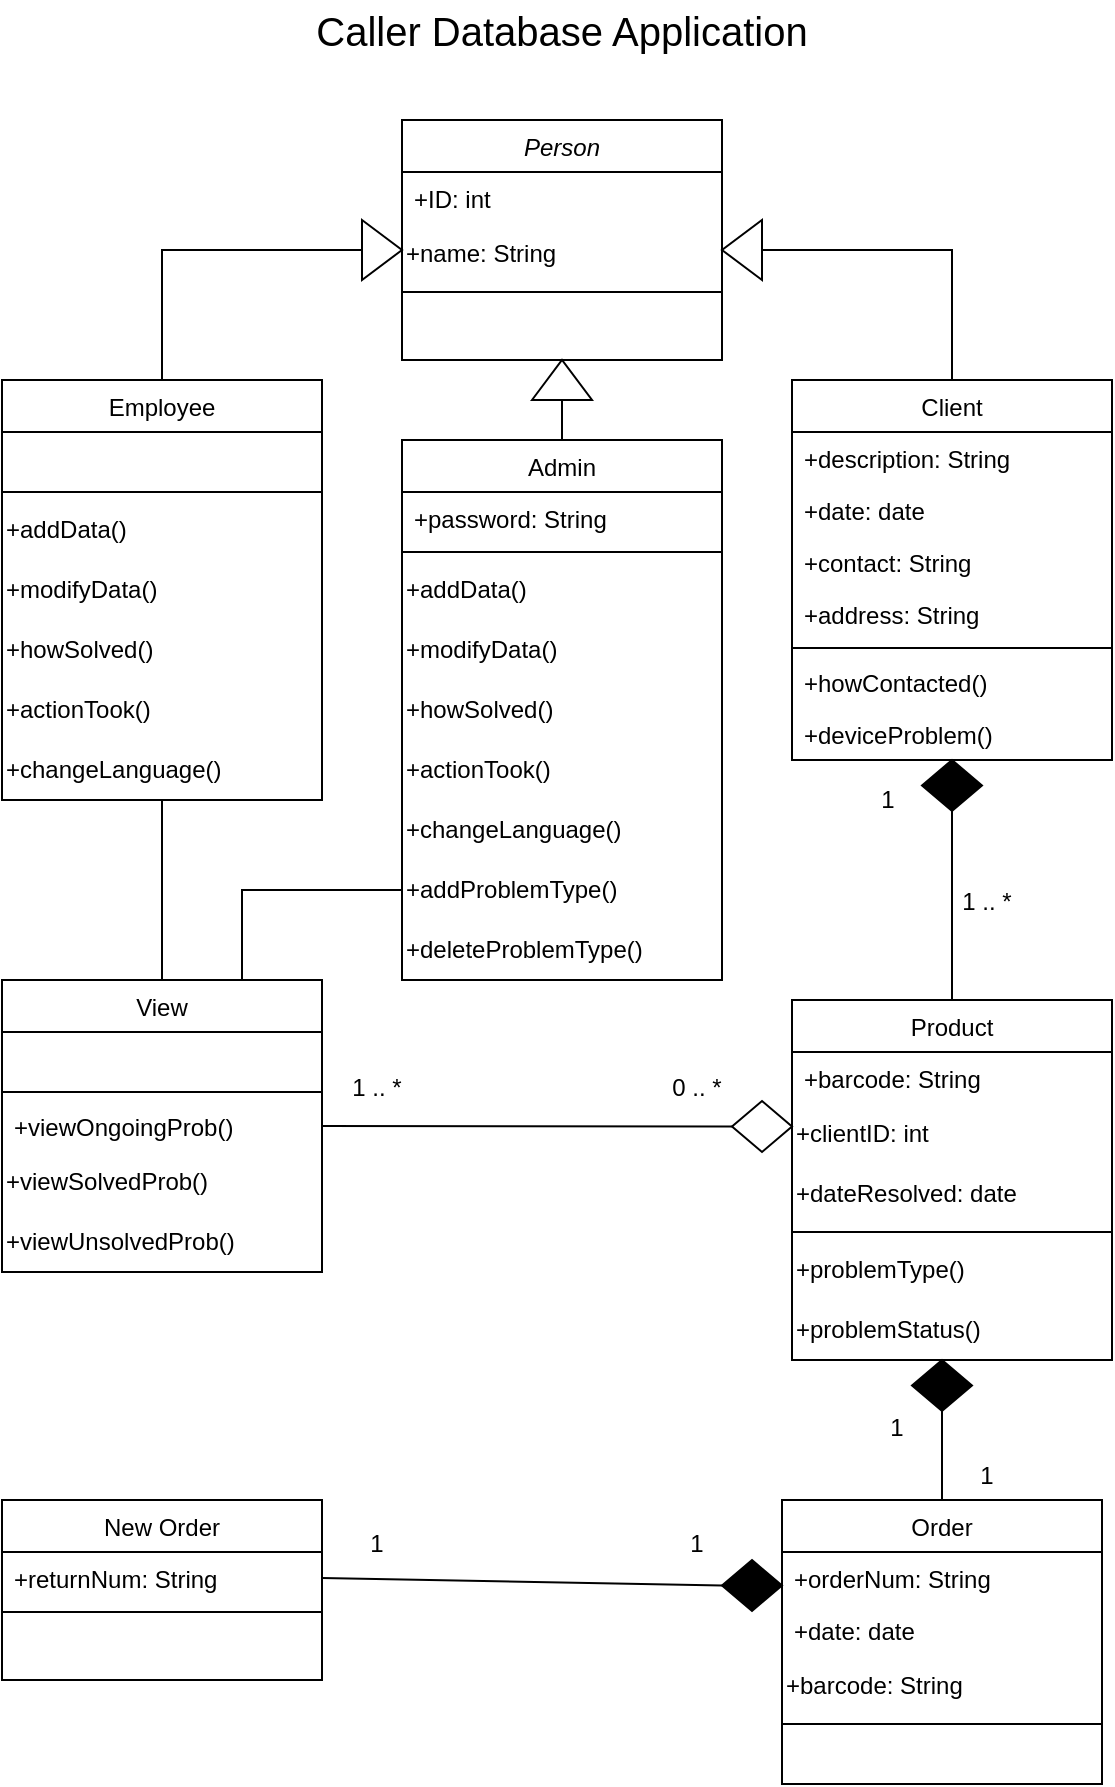 <mxfile version="20.5.3" type="device"><diagram id="C5RBs43oDa-KdzZeNtuy" name="Page-1"><mxGraphModel dx="878" dy="700" grid="1" gridSize="10" guides="1" tooltips="1" connect="1" arrows="1" fold="1" page="1" pageScale="1" pageWidth="827" pageHeight="1169" math="0" shadow="0"><root><mxCell id="WIyWlLk6GJQsqaUBKTNV-0"/><mxCell id="WIyWlLk6GJQsqaUBKTNV-1" parent="WIyWlLk6GJQsqaUBKTNV-0"/><mxCell id="zkfFHV4jXpPFQw0GAbJ--0" value="Employee" style="swimlane;fontStyle=0;align=center;verticalAlign=top;childLayout=stackLayout;horizontal=1;startSize=26;horizontalStack=0;resizeParent=1;resizeLast=0;collapsible=1;marginBottom=0;rounded=0;shadow=0;strokeWidth=1;" parent="WIyWlLk6GJQsqaUBKTNV-1" vertex="1"><mxGeometry x="120" y="220" width="160" height="210" as="geometry"><mxRectangle x="230" y="140" width="160" height="26" as="alternateBounds"/></mxGeometry></mxCell><mxCell id="zkfFHV4jXpPFQw0GAbJ--1" value=" " style="text;align=left;verticalAlign=top;spacingLeft=4;spacingRight=4;overflow=hidden;rotatable=0;points=[[0,0.5],[1,0.5]];portConstraint=eastwest;" parent="zkfFHV4jXpPFQw0GAbJ--0" vertex="1"><mxGeometry y="26" width="160" height="26" as="geometry"/></mxCell><mxCell id="zkfFHV4jXpPFQw0GAbJ--4" value="" style="line;html=1;strokeWidth=1;align=left;verticalAlign=middle;spacingTop=-1;spacingLeft=3;spacingRight=3;rotatable=0;labelPosition=right;points=[];portConstraint=eastwest;" parent="zkfFHV4jXpPFQw0GAbJ--0" vertex="1"><mxGeometry y="52" width="160" height="8" as="geometry"/></mxCell><mxCell id="BUkGn7Y-wMWL0ChWUloj-6" value="+addData()" style="text;html=1;align=left;verticalAlign=middle;resizable=0;points=[];autosize=1;strokeColor=none;fillColor=none;" parent="zkfFHV4jXpPFQw0GAbJ--0" vertex="1"><mxGeometry y="60" width="160" height="30" as="geometry"/></mxCell><mxCell id="BUkGn7Y-wMWL0ChWUloj-7" value="+modifyData()" style="text;html=1;strokeColor=none;fillColor=none;align=left;verticalAlign=middle;whiteSpace=wrap;rounded=0;" parent="zkfFHV4jXpPFQw0GAbJ--0" vertex="1"><mxGeometry y="90" width="160" height="30" as="geometry"/></mxCell><mxCell id="BUkGn7Y-wMWL0ChWUloj-8" value="+howSolved()" style="text;html=1;strokeColor=none;fillColor=none;align=left;verticalAlign=middle;whiteSpace=wrap;rounded=0;" parent="zkfFHV4jXpPFQw0GAbJ--0" vertex="1"><mxGeometry y="120" width="160" height="30" as="geometry"/></mxCell><mxCell id="BUkGn7Y-wMWL0ChWUloj-9" value="+actionTook()" style="text;html=1;strokeColor=none;fillColor=none;align=left;verticalAlign=middle;whiteSpace=wrap;rounded=0;" parent="zkfFHV4jXpPFQw0GAbJ--0" vertex="1"><mxGeometry y="150" width="160" height="30" as="geometry"/></mxCell><mxCell id="BUkGn7Y-wMWL0ChWUloj-10" value="+changeLanguage()" style="text;html=1;strokeColor=none;fillColor=none;align=left;verticalAlign=middle;whiteSpace=wrap;rounded=0;" parent="zkfFHV4jXpPFQw0GAbJ--0" vertex="1"><mxGeometry y="180" width="160" height="30" as="geometry"/></mxCell><mxCell id="zkfFHV4jXpPFQw0GAbJ--6" value="Order" style="swimlane;fontStyle=0;align=center;verticalAlign=top;childLayout=stackLayout;horizontal=1;startSize=26;horizontalStack=0;resizeParent=1;resizeLast=0;collapsible=1;marginBottom=0;rounded=0;shadow=0;strokeWidth=1;" parent="WIyWlLk6GJQsqaUBKTNV-1" vertex="1"><mxGeometry x="510" y="780" width="160" height="142" as="geometry"><mxRectangle x="130" y="380" width="160" height="26" as="alternateBounds"/></mxGeometry></mxCell><mxCell id="zkfFHV4jXpPFQw0GAbJ--7" value="+orderNum: String" style="text;align=left;verticalAlign=top;spacingLeft=4;spacingRight=4;overflow=hidden;rotatable=0;points=[[0,0.5],[1,0.5]];portConstraint=eastwest;" parent="zkfFHV4jXpPFQw0GAbJ--6" vertex="1"><mxGeometry y="26" width="160" height="26" as="geometry"/></mxCell><mxCell id="zkfFHV4jXpPFQw0GAbJ--8" value="+date: date" style="text;align=left;verticalAlign=top;spacingLeft=4;spacingRight=4;overflow=hidden;rotatable=0;points=[[0,0.5],[1,0.5]];portConstraint=eastwest;rounded=0;shadow=0;html=0;" parent="zkfFHV4jXpPFQw0GAbJ--6" vertex="1"><mxGeometry y="52" width="160" height="26" as="geometry"/></mxCell><mxCell id="BUkGn7Y-wMWL0ChWUloj-13" value="+barcode: String" style="text;html=1;strokeColor=none;fillColor=none;align=left;verticalAlign=middle;whiteSpace=wrap;rounded=0;" parent="zkfFHV4jXpPFQw0GAbJ--6" vertex="1"><mxGeometry y="78" width="160" height="30" as="geometry"/></mxCell><mxCell id="zkfFHV4jXpPFQw0GAbJ--9" value="" style="line;html=1;strokeWidth=1;align=left;verticalAlign=middle;spacingTop=-1;spacingLeft=3;spacingRight=3;rotatable=0;labelPosition=right;points=[];portConstraint=eastwest;" parent="zkfFHV4jXpPFQw0GAbJ--6" vertex="1"><mxGeometry y="108" width="160" height="8" as="geometry"/></mxCell><mxCell id="zkfFHV4jXpPFQw0GAbJ--13" value="Product" style="swimlane;fontStyle=0;align=center;verticalAlign=top;childLayout=stackLayout;horizontal=1;startSize=26;horizontalStack=0;resizeParent=1;resizeLast=0;collapsible=1;marginBottom=0;rounded=0;shadow=0;strokeWidth=1;" parent="WIyWlLk6GJQsqaUBKTNV-1" vertex="1"><mxGeometry x="515" y="530" width="160" height="180" as="geometry"><mxRectangle x="340" y="380" width="170" height="26" as="alternateBounds"/></mxGeometry></mxCell><mxCell id="zkfFHV4jXpPFQw0GAbJ--14" value="+barcode: String" style="text;align=left;verticalAlign=top;spacingLeft=4;spacingRight=4;overflow=hidden;rotatable=0;points=[[0,0.5],[1,0.5]];portConstraint=eastwest;" parent="zkfFHV4jXpPFQw0GAbJ--13" vertex="1"><mxGeometry y="26" width="160" height="26" as="geometry"/></mxCell><mxCell id="q6pzugleIxhGspy_kaoF-1" value="&lt;span style=&quot;&quot;&gt;+clientID: int&lt;/span&gt;" style="text;html=1;strokeColor=none;fillColor=none;align=left;verticalAlign=middle;whiteSpace=wrap;rounded=0;" parent="zkfFHV4jXpPFQw0GAbJ--13" vertex="1"><mxGeometry y="52" width="160" height="30" as="geometry"/></mxCell><mxCell id="rk6pkQZ7EUh5KECaaB3U-5" value="&lt;span style=&quot;&quot;&gt;+dateResolved: date&lt;/span&gt;" style="text;html=1;strokeColor=none;fillColor=none;align=left;verticalAlign=middle;whiteSpace=wrap;rounded=0;" parent="zkfFHV4jXpPFQw0GAbJ--13" vertex="1"><mxGeometry y="82" width="160" height="30" as="geometry"/></mxCell><mxCell id="zkfFHV4jXpPFQw0GAbJ--15" value="" style="line;html=1;strokeWidth=1;align=left;verticalAlign=middle;spacingTop=-1;spacingLeft=3;spacingRight=3;rotatable=0;labelPosition=right;points=[];portConstraint=eastwest;" parent="zkfFHV4jXpPFQw0GAbJ--13" vertex="1"><mxGeometry y="112" width="160" height="8" as="geometry"/></mxCell><mxCell id="BUkGn7Y-wMWL0ChWUloj-12" value="+problemType()" style="text;html=1;strokeColor=none;fillColor=none;align=left;verticalAlign=middle;whiteSpace=wrap;rounded=0;" parent="zkfFHV4jXpPFQw0GAbJ--13" vertex="1"><mxGeometry y="120" width="160" height="30" as="geometry"/></mxCell><mxCell id="rk6pkQZ7EUh5KECaaB3U-1" value="&lt;span style=&quot;&quot;&gt;+problemStatus()&lt;/span&gt;" style="text;html=1;strokeColor=none;fillColor=none;align=left;verticalAlign=middle;whiteSpace=wrap;rounded=0;" parent="zkfFHV4jXpPFQw0GAbJ--13" vertex="1"><mxGeometry y="150" width="160" height="30" as="geometry"/></mxCell><mxCell id="zkfFHV4jXpPFQw0GAbJ--17" value="Client" style="swimlane;fontStyle=0;align=center;verticalAlign=top;childLayout=stackLayout;horizontal=1;startSize=26;horizontalStack=0;resizeParent=1;resizeLast=0;collapsible=1;marginBottom=0;rounded=0;shadow=0;strokeWidth=1;" parent="WIyWlLk6GJQsqaUBKTNV-1" vertex="1"><mxGeometry x="515" y="220" width="160" height="190" as="geometry"><mxRectangle x="550" y="140" width="160" height="26" as="alternateBounds"/></mxGeometry></mxCell><mxCell id="zkfFHV4jXpPFQw0GAbJ--19" value="+description: String" style="text;align=left;verticalAlign=top;spacingLeft=4;spacingRight=4;overflow=hidden;rotatable=0;points=[[0,0.5],[1,0.5]];portConstraint=eastwest;rounded=0;shadow=0;html=0;" parent="zkfFHV4jXpPFQw0GAbJ--17" vertex="1"><mxGeometry y="26" width="160" height="26" as="geometry"/></mxCell><mxCell id="zkfFHV4jXpPFQw0GAbJ--20" value="+date: date" style="text;align=left;verticalAlign=top;spacingLeft=4;spacingRight=4;overflow=hidden;rotatable=0;points=[[0,0.5],[1,0.5]];portConstraint=eastwest;rounded=0;shadow=0;html=0;" parent="zkfFHV4jXpPFQw0GAbJ--17" vertex="1"><mxGeometry y="52" width="160" height="26" as="geometry"/></mxCell><mxCell id="zkfFHV4jXpPFQw0GAbJ--21" value="+contact: String" style="text;align=left;verticalAlign=top;spacingLeft=4;spacingRight=4;overflow=hidden;rotatable=0;points=[[0,0.5],[1,0.5]];portConstraint=eastwest;rounded=0;shadow=0;html=0;" parent="zkfFHV4jXpPFQw0GAbJ--17" vertex="1"><mxGeometry y="78" width="160" height="26" as="geometry"/></mxCell><mxCell id="zkfFHV4jXpPFQw0GAbJ--22" value="+address: String" style="text;align=left;verticalAlign=top;spacingLeft=4;spacingRight=4;overflow=hidden;rotatable=0;points=[[0,0.5],[1,0.5]];portConstraint=eastwest;rounded=0;shadow=0;html=0;" parent="zkfFHV4jXpPFQw0GAbJ--17" vertex="1"><mxGeometry y="104" width="160" height="26" as="geometry"/></mxCell><mxCell id="zkfFHV4jXpPFQw0GAbJ--23" value="" style="line;html=1;strokeWidth=1;align=left;verticalAlign=middle;spacingTop=-1;spacingLeft=3;spacingRight=3;rotatable=0;labelPosition=right;points=[];portConstraint=eastwest;" parent="zkfFHV4jXpPFQw0GAbJ--17" vertex="1"><mxGeometry y="130" width="160" height="8" as="geometry"/></mxCell><mxCell id="zkfFHV4jXpPFQw0GAbJ--24" value="+howContacted()" style="text;align=left;verticalAlign=top;spacingLeft=4;spacingRight=4;overflow=hidden;rotatable=0;points=[[0,0.5],[1,0.5]];portConstraint=eastwest;" parent="zkfFHV4jXpPFQw0GAbJ--17" vertex="1"><mxGeometry y="138" width="160" height="26" as="geometry"/></mxCell><mxCell id="zkfFHV4jXpPFQw0GAbJ--25" value="+deviceProblem()" style="text;align=left;verticalAlign=top;spacingLeft=4;spacingRight=4;overflow=hidden;rotatable=0;points=[[0,0.5],[1,0.5]];portConstraint=eastwest;" parent="zkfFHV4jXpPFQw0GAbJ--17" vertex="1"><mxGeometry y="164" width="160" height="26" as="geometry"/></mxCell><mxCell id="BUkGn7Y-wMWL0ChWUloj-1" value="Person" style="swimlane;fontStyle=2;align=center;verticalAlign=top;childLayout=stackLayout;horizontal=1;startSize=26;horizontalStack=0;resizeParent=1;resizeLast=0;collapsible=1;marginBottom=0;rounded=0;shadow=0;strokeWidth=1;" parent="WIyWlLk6GJQsqaUBKTNV-1" vertex="1"><mxGeometry x="320" y="90" width="160" height="120" as="geometry"><mxRectangle x="230" y="140" width="160" height="26" as="alternateBounds"/></mxGeometry></mxCell><mxCell id="BUkGn7Y-wMWL0ChWUloj-2" value="+ID: int" style="text;align=left;verticalAlign=top;spacingLeft=4;spacingRight=4;overflow=hidden;rotatable=0;points=[[0,0.5],[1,0.5]];portConstraint=eastwest;" parent="BUkGn7Y-wMWL0ChWUloj-1" vertex="1"><mxGeometry y="26" width="160" height="26" as="geometry"/></mxCell><mxCell id="BUkGn7Y-wMWL0ChWUloj-5" value="+name: String" style="text;html=1;strokeColor=none;fillColor=none;align=left;verticalAlign=middle;whiteSpace=wrap;rounded=0;" parent="BUkGn7Y-wMWL0ChWUloj-1" vertex="1"><mxGeometry y="52" width="160" height="30" as="geometry"/></mxCell><mxCell id="BUkGn7Y-wMWL0ChWUloj-3" value="" style="line;html=1;strokeWidth=1;align=left;verticalAlign=middle;spacingTop=-1;spacingLeft=3;spacingRight=3;rotatable=0;labelPosition=right;points=[];portConstraint=eastwest;" parent="BUkGn7Y-wMWL0ChWUloj-1" vertex="1"><mxGeometry y="82" width="160" height="8" as="geometry"/></mxCell><mxCell id="BUkGn7Y-wMWL0ChWUloj-14" value="New Order" style="swimlane;fontStyle=0;align=center;verticalAlign=top;childLayout=stackLayout;horizontal=1;startSize=26;horizontalStack=0;resizeParent=1;resizeLast=0;collapsible=1;marginBottom=0;rounded=0;shadow=0;strokeWidth=1;" parent="WIyWlLk6GJQsqaUBKTNV-1" vertex="1"><mxGeometry x="120" y="780" width="160" height="90" as="geometry"><mxRectangle x="130" y="380" width="160" height="26" as="alternateBounds"/></mxGeometry></mxCell><mxCell id="BUkGn7Y-wMWL0ChWUloj-15" value="+returnNum: String" style="text;align=left;verticalAlign=top;spacingLeft=4;spacingRight=4;overflow=hidden;rotatable=0;points=[[0,0.5],[1,0.5]];portConstraint=eastwest;" parent="BUkGn7Y-wMWL0ChWUloj-14" vertex="1"><mxGeometry y="26" width="160" height="26" as="geometry"/></mxCell><mxCell id="BUkGn7Y-wMWL0ChWUloj-18" value="" style="line;html=1;strokeWidth=1;align=left;verticalAlign=middle;spacingTop=-1;spacingLeft=3;spacingRight=3;rotatable=0;labelPosition=right;points=[];portConstraint=eastwest;" parent="BUkGn7Y-wMWL0ChWUloj-14" vertex="1"><mxGeometry y="52" width="160" height="8" as="geometry"/></mxCell><mxCell id="BUkGn7Y-wMWL0ChWUloj-19" value=" " style="text;align=left;verticalAlign=top;spacingLeft=4;spacingRight=4;overflow=hidden;rotatable=0;points=[[0,0.5],[1,0.5]];portConstraint=eastwest;" parent="BUkGn7Y-wMWL0ChWUloj-14" vertex="1"><mxGeometry y="60" width="160" height="26" as="geometry"/></mxCell><mxCell id="BUkGn7Y-wMWL0ChWUloj-21" value="View" style="swimlane;fontStyle=0;align=center;verticalAlign=top;childLayout=stackLayout;horizontal=1;startSize=26;horizontalStack=0;resizeParent=1;resizeLast=0;collapsible=1;marginBottom=0;rounded=0;shadow=0;strokeWidth=1;" parent="WIyWlLk6GJQsqaUBKTNV-1" vertex="1"><mxGeometry x="120" y="520" width="160" height="146" as="geometry"><mxRectangle x="130" y="380" width="160" height="26" as="alternateBounds"/></mxGeometry></mxCell><mxCell id="BUkGn7Y-wMWL0ChWUloj-22" value=" " style="text;align=left;verticalAlign=top;spacingLeft=4;spacingRight=4;overflow=hidden;rotatable=0;points=[[0,0.5],[1,0.5]];portConstraint=eastwest;" parent="BUkGn7Y-wMWL0ChWUloj-21" vertex="1"><mxGeometry y="26" width="160" height="26" as="geometry"/></mxCell><mxCell id="BUkGn7Y-wMWL0ChWUloj-23" value="" style="line;html=1;strokeWidth=1;align=left;verticalAlign=middle;spacingTop=-1;spacingLeft=3;spacingRight=3;rotatable=0;labelPosition=right;points=[];portConstraint=eastwest;" parent="BUkGn7Y-wMWL0ChWUloj-21" vertex="1"><mxGeometry y="52" width="160" height="8" as="geometry"/></mxCell><mxCell id="BUkGn7Y-wMWL0ChWUloj-24" value="+viewOngoingProb()" style="text;align=left;verticalAlign=top;spacingLeft=4;spacingRight=4;overflow=hidden;rotatable=0;points=[[0,0.5],[1,0.5]];portConstraint=eastwest;" parent="BUkGn7Y-wMWL0ChWUloj-21" vertex="1"><mxGeometry y="60" width="160" height="26" as="geometry"/></mxCell><mxCell id="BUkGn7Y-wMWL0ChWUloj-27" value="+viewSolvedProb()" style="text;html=1;strokeColor=none;fillColor=none;align=left;verticalAlign=middle;whiteSpace=wrap;rounded=0;" parent="BUkGn7Y-wMWL0ChWUloj-21" vertex="1"><mxGeometry y="86" width="160" height="30" as="geometry"/></mxCell><mxCell id="BUkGn7Y-wMWL0ChWUloj-29" value="+viewUnsolvedProb()" style="text;html=1;strokeColor=none;fillColor=none;align=left;verticalAlign=middle;whiteSpace=wrap;rounded=0;" parent="BUkGn7Y-wMWL0ChWUloj-21" vertex="1"><mxGeometry y="116" width="160" height="30" as="geometry"/></mxCell><mxCell id="BUkGn7Y-wMWL0ChWUloj-34" value="" style="triangle;whiteSpace=wrap;html=1;" parent="WIyWlLk6GJQsqaUBKTNV-1" vertex="1"><mxGeometry x="300" y="140" width="20" height="30" as="geometry"/></mxCell><mxCell id="BUkGn7Y-wMWL0ChWUloj-35" value="" style="endArrow=none;html=1;rounded=0;exitX=0.5;exitY=0;exitDx=0;exitDy=0;entryX=0;entryY=0.5;entryDx=0;entryDy=0;" parent="WIyWlLk6GJQsqaUBKTNV-1" source="zkfFHV4jXpPFQw0GAbJ--0" target="BUkGn7Y-wMWL0ChWUloj-34" edge="1"><mxGeometry width="50" height="50" relative="1" as="geometry"><mxPoint x="390" y="260" as="sourcePoint"/><mxPoint x="440" y="210" as="targetPoint"/><Array as="points"><mxPoint x="200" y="155"/></Array></mxGeometry></mxCell><mxCell id="BUkGn7Y-wMWL0ChWUloj-36" value="" style="triangle;whiteSpace=wrap;html=1;direction=west;" parent="WIyWlLk6GJQsqaUBKTNV-1" vertex="1"><mxGeometry x="480" y="140" width="20" height="30" as="geometry"/></mxCell><mxCell id="BUkGn7Y-wMWL0ChWUloj-37" value="" style="endArrow=none;html=1;rounded=0;exitX=0.5;exitY=0;exitDx=0;exitDy=0;entryX=0;entryY=0.5;entryDx=0;entryDy=0;" parent="WIyWlLk6GJQsqaUBKTNV-1" source="zkfFHV4jXpPFQw0GAbJ--17" target="BUkGn7Y-wMWL0ChWUloj-36" edge="1"><mxGeometry width="50" height="50" relative="1" as="geometry"><mxPoint x="390" y="260" as="sourcePoint"/><mxPoint x="440" y="210" as="targetPoint"/><Array as="points"><mxPoint x="595" y="155"/></Array></mxGeometry></mxCell><mxCell id="BUkGn7Y-wMWL0ChWUloj-39" value="" style="rhombus;whiteSpace=wrap;html=1;verticalAlign=top;fontStyle=0;startSize=26;rounded=0;shadow=0;strokeWidth=1;fillColor=#000000;" parent="WIyWlLk6GJQsqaUBKTNV-1" vertex="1"><mxGeometry x="580" y="410" width="30" height="25.5" as="geometry"/></mxCell><mxCell id="BUkGn7Y-wMWL0ChWUloj-41" value="" style="endArrow=none;html=1;rounded=0;exitX=0.5;exitY=0;exitDx=0;exitDy=0;entryX=0.5;entryY=1;entryDx=0;entryDy=0;" parent="WIyWlLk6GJQsqaUBKTNV-1" source="zkfFHV4jXpPFQw0GAbJ--13" target="BUkGn7Y-wMWL0ChWUloj-39" edge="1"><mxGeometry width="50" height="50" relative="1" as="geometry"><mxPoint x="390" y="500" as="sourcePoint"/><mxPoint x="440" y="450" as="targetPoint"/></mxGeometry></mxCell><mxCell id="BUkGn7Y-wMWL0ChWUloj-42" value="" style="rhombus;whiteSpace=wrap;html=1;verticalAlign=top;fontStyle=0;startSize=26;rounded=0;shadow=0;strokeWidth=1;fillColor=#000000;" parent="WIyWlLk6GJQsqaUBKTNV-1" vertex="1"><mxGeometry x="575" y="710" width="30" height="25.5" as="geometry"/></mxCell><mxCell id="BUkGn7Y-wMWL0ChWUloj-43" value="" style="endArrow=none;html=1;rounded=0;exitX=0.5;exitY=0;exitDx=0;exitDy=0;entryX=0.5;entryY=1;entryDx=0;entryDy=0;" parent="WIyWlLk6GJQsqaUBKTNV-1" source="zkfFHV4jXpPFQw0GAbJ--6" target="BUkGn7Y-wMWL0ChWUloj-42" edge="1"><mxGeometry width="50" height="50" relative="1" as="geometry"><mxPoint x="390" y="590" as="sourcePoint"/><mxPoint x="440" y="540" as="targetPoint"/></mxGeometry></mxCell><mxCell id="BUkGn7Y-wMWL0ChWUloj-44" value="" style="rhombus;whiteSpace=wrap;html=1;verticalAlign=top;fontStyle=0;startSize=26;rounded=0;shadow=0;strokeWidth=1;fillColor=#000000;" parent="WIyWlLk6GJQsqaUBKTNV-1" vertex="1"><mxGeometry x="480" y="810" width="30" height="25.5" as="geometry"/></mxCell><mxCell id="BUkGn7Y-wMWL0ChWUloj-45" value="" style="endArrow=none;html=1;rounded=0;exitX=1;exitY=0.5;exitDx=0;exitDy=0;entryX=0;entryY=0.5;entryDx=0;entryDy=0;" parent="WIyWlLk6GJQsqaUBKTNV-1" source="BUkGn7Y-wMWL0ChWUloj-15" target="BUkGn7Y-wMWL0ChWUloj-44" edge="1"><mxGeometry width="50" height="50" relative="1" as="geometry"><mxPoint x="390" y="590" as="sourcePoint"/><mxPoint x="440" y="540" as="targetPoint"/></mxGeometry></mxCell><mxCell id="BUkGn7Y-wMWL0ChWUloj-48" value="" style="rhombus;whiteSpace=wrap;html=1;verticalAlign=top;fontStyle=0;startSize=26;rounded=0;shadow=0;strokeWidth=1;fillColor=#FFFFFF;" parent="WIyWlLk6GJQsqaUBKTNV-1" vertex="1"><mxGeometry x="485" y="580.5" width="30" height="25.5" as="geometry"/></mxCell><mxCell id="BUkGn7Y-wMWL0ChWUloj-49" value="" style="endArrow=none;html=1;rounded=0;exitX=1;exitY=0.5;exitDx=0;exitDy=0;entryX=0;entryY=0.5;entryDx=0;entryDy=0;" parent="WIyWlLk6GJQsqaUBKTNV-1" source="BUkGn7Y-wMWL0ChWUloj-24" target="BUkGn7Y-wMWL0ChWUloj-48" edge="1"><mxGeometry width="50" height="50" relative="1" as="geometry"><mxPoint x="390" y="590" as="sourcePoint"/><mxPoint x="440" y="540" as="targetPoint"/></mxGeometry></mxCell><mxCell id="BUkGn7Y-wMWL0ChWUloj-50" value="" style="endArrow=none;html=1;rounded=0;exitX=0.5;exitY=0;exitDx=0;exitDy=0;entryX=0.5;entryY=1;entryDx=0;entryDy=0;" parent="WIyWlLk6GJQsqaUBKTNV-1" source="BUkGn7Y-wMWL0ChWUloj-21" target="BUkGn7Y-wMWL0ChWUloj-10" edge="1"><mxGeometry width="50" height="50" relative="1" as="geometry"><mxPoint x="390" y="460" as="sourcePoint"/><mxPoint x="440" y="410" as="targetPoint"/></mxGeometry></mxCell><mxCell id="BUkGn7Y-wMWL0ChWUloj-51" value="1" style="text;html=1;strokeColor=none;fillColor=none;align=center;verticalAlign=middle;whiteSpace=wrap;rounded=0;" parent="WIyWlLk6GJQsqaUBKTNV-1" vertex="1"><mxGeometry x="547.5" y="420" width="30" height="20" as="geometry"/></mxCell><mxCell id="BUkGn7Y-wMWL0ChWUloj-52" value="1 .. *" style="text;html=1;strokeColor=none;fillColor=none;align=center;verticalAlign=middle;whiteSpace=wrap;rounded=0;" parent="WIyWlLk6GJQsqaUBKTNV-1" vertex="1"><mxGeometry x="595" y="470" width="35" height="22" as="geometry"/></mxCell><mxCell id="BUkGn7Y-wMWL0ChWUloj-53" value="1" style="text;html=1;strokeColor=none;fillColor=none;align=center;verticalAlign=middle;whiteSpace=wrap;rounded=0;" parent="WIyWlLk6GJQsqaUBKTNV-1" vertex="1"><mxGeometry x="555" y="735.5" width="25" height="16" as="geometry"/></mxCell><mxCell id="BUkGn7Y-wMWL0ChWUloj-54" value="1" style="text;html=1;strokeColor=none;fillColor=none;align=center;verticalAlign=middle;whiteSpace=wrap;rounded=0;" parent="WIyWlLk6GJQsqaUBKTNV-1" vertex="1"><mxGeometry x="600" y="760" width="25" height="16" as="geometry"/></mxCell><mxCell id="BUkGn7Y-wMWL0ChWUloj-55" value="1" style="text;html=1;strokeColor=none;fillColor=none;align=center;verticalAlign=middle;whiteSpace=wrap;rounded=0;" parent="WIyWlLk6GJQsqaUBKTNV-1" vertex="1"><mxGeometry x="295" y="794" width="25" height="16" as="geometry"/></mxCell><mxCell id="BUkGn7Y-wMWL0ChWUloj-56" value="1" style="text;html=1;strokeColor=none;fillColor=none;align=center;verticalAlign=middle;whiteSpace=wrap;rounded=0;" parent="WIyWlLk6GJQsqaUBKTNV-1" vertex="1"><mxGeometry x="455" y="794" width="25" height="16" as="geometry"/></mxCell><mxCell id="BUkGn7Y-wMWL0ChWUloj-57" value="1 .. *" style="text;html=1;strokeColor=none;fillColor=none;align=center;verticalAlign=middle;whiteSpace=wrap;rounded=0;" parent="WIyWlLk6GJQsqaUBKTNV-1" vertex="1"><mxGeometry x="290" y="563" width="35" height="22" as="geometry"/></mxCell><mxCell id="BUkGn7Y-wMWL0ChWUloj-58" value="0 .. *" style="text;html=1;strokeColor=none;fillColor=none;align=center;verticalAlign=middle;whiteSpace=wrap;rounded=0;" parent="WIyWlLk6GJQsqaUBKTNV-1" vertex="1"><mxGeometry x="450" y="563" width="35" height="22" as="geometry"/></mxCell><mxCell id="BUkGn7Y-wMWL0ChWUloj-59" value="Caller Database Application" style="text;html=1;strokeColor=none;fillColor=none;align=center;verticalAlign=middle;whiteSpace=wrap;rounded=0;fontSize=20;" parent="WIyWlLk6GJQsqaUBKTNV-1" vertex="1"><mxGeometry x="270" y="30" width="260" height="30" as="geometry"/></mxCell><mxCell id="rk6pkQZ7EUh5KECaaB3U-11" value="Admin" style="swimlane;fontStyle=0;align=center;verticalAlign=top;childLayout=stackLayout;horizontal=1;startSize=26;horizontalStack=0;resizeParent=1;resizeLast=0;collapsible=1;marginBottom=0;rounded=0;shadow=0;strokeWidth=1;" parent="WIyWlLk6GJQsqaUBKTNV-1" vertex="1"><mxGeometry x="320" y="250" width="160" height="270" as="geometry"><mxRectangle x="230" y="140" width="160" height="26" as="alternateBounds"/></mxGeometry></mxCell><mxCell id="rk6pkQZ7EUh5KECaaB3U-12" value="+password: String" style="text;align=left;verticalAlign=top;spacingLeft=4;spacingRight=4;overflow=hidden;rotatable=0;points=[[0,0.5],[1,0.5]];portConstraint=eastwest;" parent="rk6pkQZ7EUh5KECaaB3U-11" vertex="1"><mxGeometry y="26" width="160" height="26" as="geometry"/></mxCell><mxCell id="rk6pkQZ7EUh5KECaaB3U-13" value="" style="line;html=1;strokeWidth=1;align=left;verticalAlign=middle;spacingTop=-1;spacingLeft=3;spacingRight=3;rotatable=0;labelPosition=right;points=[];portConstraint=eastwest;" parent="rk6pkQZ7EUh5KECaaB3U-11" vertex="1"><mxGeometry y="52" width="160" height="8" as="geometry"/></mxCell><mxCell id="rk6pkQZ7EUh5KECaaB3U-14" value="+addData()" style="text;html=1;align=left;verticalAlign=middle;resizable=0;points=[];autosize=1;strokeColor=none;fillColor=none;" parent="rk6pkQZ7EUh5KECaaB3U-11" vertex="1"><mxGeometry y="60" width="160" height="30" as="geometry"/></mxCell><mxCell id="rk6pkQZ7EUh5KECaaB3U-15" value="+modifyData()" style="text;html=1;strokeColor=none;fillColor=none;align=left;verticalAlign=middle;whiteSpace=wrap;rounded=0;" parent="rk6pkQZ7EUh5KECaaB3U-11" vertex="1"><mxGeometry y="90" width="160" height="30" as="geometry"/></mxCell><mxCell id="rk6pkQZ7EUh5KECaaB3U-16" value="+howSolved()" style="text;html=1;strokeColor=none;fillColor=none;align=left;verticalAlign=middle;whiteSpace=wrap;rounded=0;" parent="rk6pkQZ7EUh5KECaaB3U-11" vertex="1"><mxGeometry y="120" width="160" height="30" as="geometry"/></mxCell><mxCell id="rk6pkQZ7EUh5KECaaB3U-17" value="+actionTook()" style="text;html=1;strokeColor=none;fillColor=none;align=left;verticalAlign=middle;whiteSpace=wrap;rounded=0;" parent="rk6pkQZ7EUh5KECaaB3U-11" vertex="1"><mxGeometry y="150" width="160" height="30" as="geometry"/></mxCell><mxCell id="rk6pkQZ7EUh5KECaaB3U-18" value="+changeLanguage()" style="text;html=1;strokeColor=none;fillColor=none;align=left;verticalAlign=middle;whiteSpace=wrap;rounded=0;" parent="rk6pkQZ7EUh5KECaaB3U-11" vertex="1"><mxGeometry y="180" width="160" height="30" as="geometry"/></mxCell><mxCell id="rk6pkQZ7EUh5KECaaB3U-23" value="+addProblemType()" style="text;html=1;strokeColor=none;fillColor=none;align=left;verticalAlign=middle;whiteSpace=wrap;rounded=0;" parent="rk6pkQZ7EUh5KECaaB3U-11" vertex="1"><mxGeometry y="210" width="160" height="30" as="geometry"/></mxCell><mxCell id="rk6pkQZ7EUh5KECaaB3U-24" value="+deleteProblemType()" style="text;html=1;strokeColor=none;fillColor=none;align=left;verticalAlign=middle;whiteSpace=wrap;rounded=0;" parent="rk6pkQZ7EUh5KECaaB3U-11" vertex="1"><mxGeometry y="240" width="160" height="30" as="geometry"/></mxCell><mxCell id="rk6pkQZ7EUh5KECaaB3U-20" value="" style="triangle;whiteSpace=wrap;html=1;direction=north;" parent="WIyWlLk6GJQsqaUBKTNV-1" vertex="1"><mxGeometry x="385" y="210" width="30" height="20" as="geometry"/></mxCell><mxCell id="rk6pkQZ7EUh5KECaaB3U-21" value="" style="endArrow=none;html=1;rounded=0;entryX=0;entryY=0.5;entryDx=0;entryDy=0;" parent="WIyWlLk6GJQsqaUBKTNV-1" source="rk6pkQZ7EUh5KECaaB3U-11" target="rk6pkQZ7EUh5KECaaB3U-20" edge="1"><mxGeometry width="50" height="50" relative="1" as="geometry"><mxPoint x="420" y="270" as="sourcePoint"/><mxPoint x="440" y="370" as="targetPoint"/></mxGeometry></mxCell><mxCell id="7peB4-6jNief0VGRJwuq-0" value="" style="endArrow=none;html=1;rounded=0;entryX=0;entryY=0.5;entryDx=0;entryDy=0;exitX=0.75;exitY=0;exitDx=0;exitDy=0;" edge="1" parent="WIyWlLk6GJQsqaUBKTNV-1" source="BUkGn7Y-wMWL0ChWUloj-21" target="rk6pkQZ7EUh5KECaaB3U-23"><mxGeometry width="50" height="50" relative="1" as="geometry"><mxPoint x="200" y="475" as="sourcePoint"/><mxPoint x="440" y="440" as="targetPoint"/><Array as="points"><mxPoint x="240" y="475"/></Array></mxGeometry></mxCell></root></mxGraphModel></diagram></mxfile>